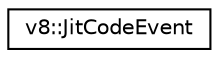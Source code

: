 digraph "Graphical Class Hierarchy"
{
  edge [fontname="Helvetica",fontsize="10",labelfontname="Helvetica",labelfontsize="10"];
  node [fontname="Helvetica",fontsize="10",shape=record];
  rankdir="LR";
  Node1 [label="v8::JitCodeEvent",height=0.2,width=0.4,color="black", fillcolor="white", style="filled",URL="$structv8_1_1JitCodeEvent.html"];
}
